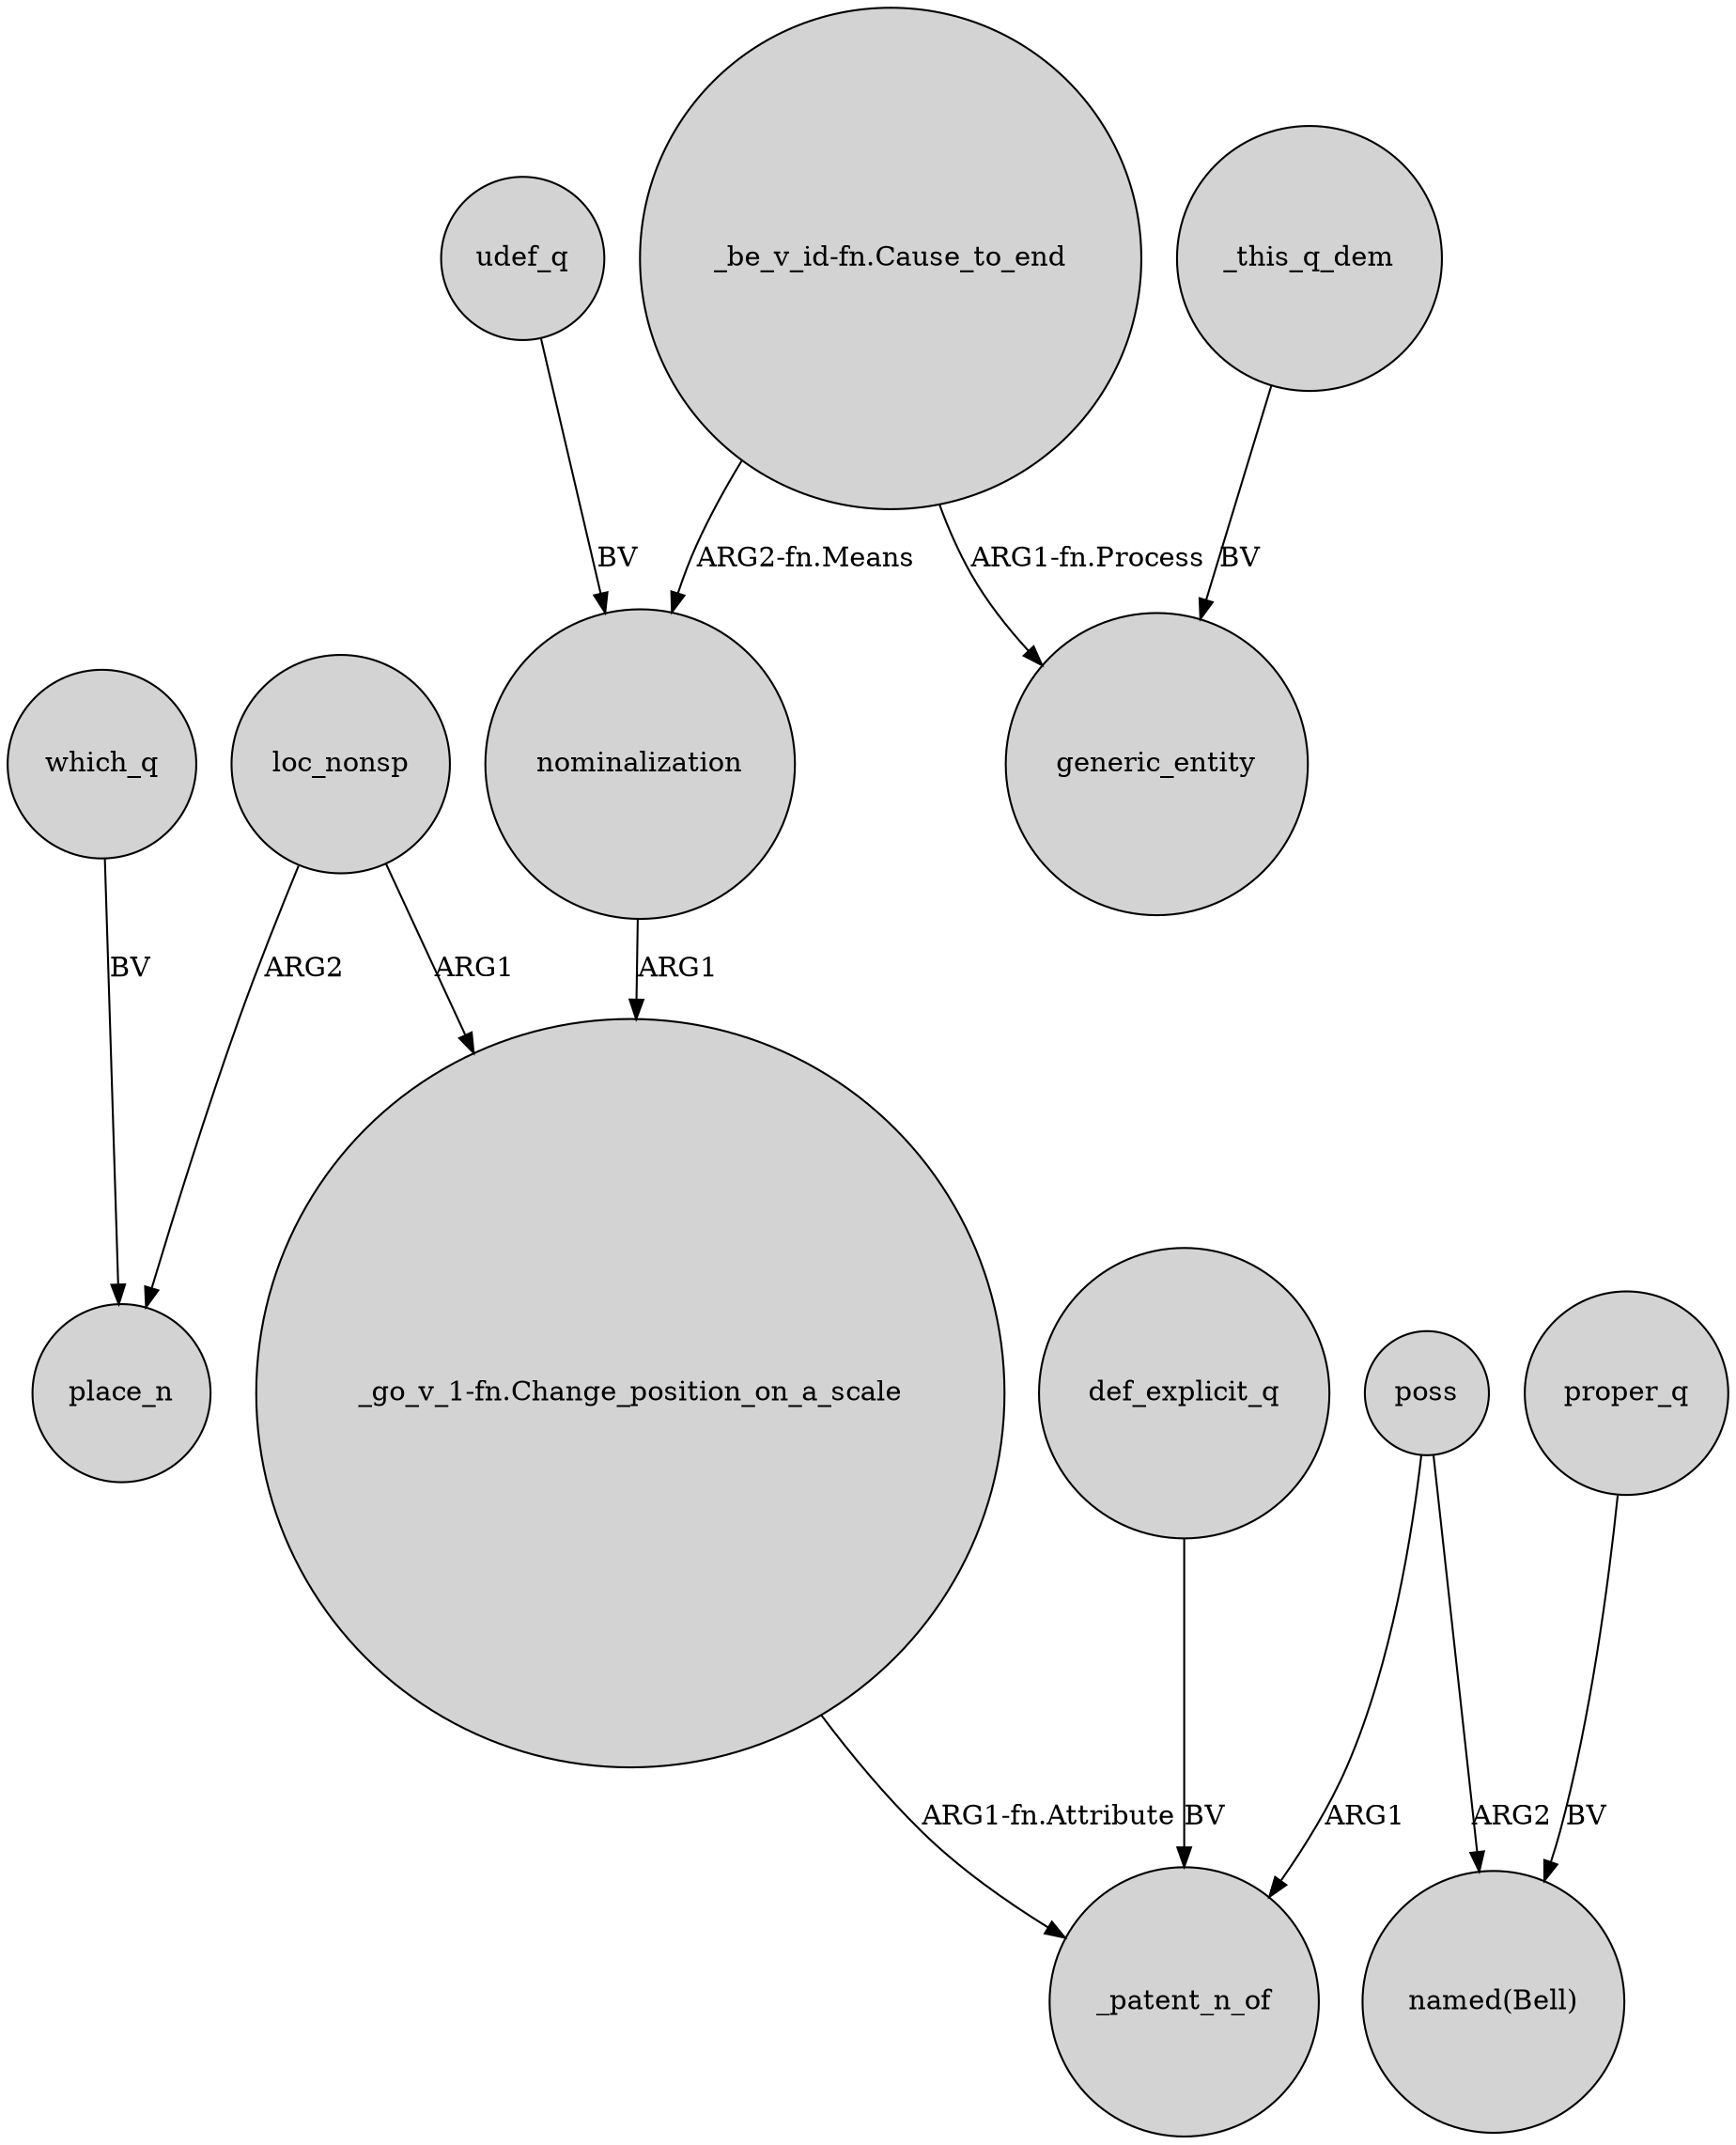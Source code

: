 digraph {
	node [shape=circle style=filled]
	loc_nonsp -> place_n [label=ARG2]
	"_go_v_1-fn.Change_position_on_a_scale" -> _patent_n_of [label="ARG1-fn.Attribute"]
	def_explicit_q -> _patent_n_of [label=BV]
	"_be_v_id-fn.Cause_to_end" -> nominalization [label="ARG2-fn.Means"]
	poss -> "named(Bell)" [label=ARG2]
	proper_q -> "named(Bell)" [label=BV]
	poss -> _patent_n_of [label=ARG1]
	"_be_v_id-fn.Cause_to_end" -> generic_entity [label="ARG1-fn.Process"]
	loc_nonsp -> "_go_v_1-fn.Change_position_on_a_scale" [label=ARG1]
	which_q -> place_n [label=BV]
	nominalization -> "_go_v_1-fn.Change_position_on_a_scale" [label=ARG1]
	_this_q_dem -> generic_entity [label=BV]
	udef_q -> nominalization [label=BV]
}
